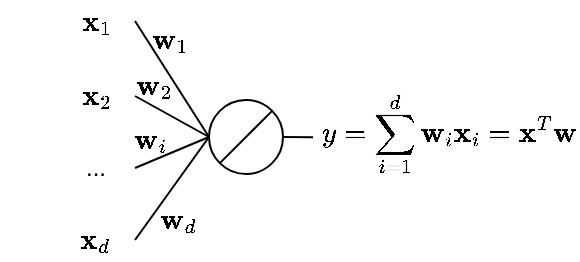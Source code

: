 <mxfile version="11.2.4" type="device" pages="1"><diagram id="tZxQXg35EW5Cp91m4wO9" name="Page-1"><mxGraphModel dx="343" dy="199" grid="1" gridSize="10" guides="1" tooltips="1" connect="1" arrows="1" fold="1" page="1" pageScale="1" pageWidth="827" pageHeight="1169" math="1" shadow="0"><root><mxCell id="0"/><mxCell id="1" parent="0"/><mxCell id="9OOWdJFVEGx2ZLdMW3v7-13" value="$$\mathbf{w}_i$$" style="text;html=1;strokeColor=none;fillColor=none;align=center;verticalAlign=middle;whiteSpace=wrap;rounded=0;" vertex="1" parent="1"><mxGeometry x="57.5" y="60" width="40" height="20" as="geometry"/></mxCell><mxCell id="9OOWdJFVEGx2ZLdMW3v7-7" style="rounded=0;orthogonalLoop=1;jettySize=auto;html=1;exitX=1;exitY=0.5;exitDx=0;exitDy=0;entryX=0;entryY=0.5;entryDx=0;entryDy=0;endArrow=none;endFill=0;" edge="1" parent="1" source="9OOWdJFVEGx2ZLdMW3v7-1" target="9OOWdJFVEGx2ZLdMW3v7-6"><mxGeometry relative="1" as="geometry"/></mxCell><mxCell id="9OOWdJFVEGx2ZLdMW3v7-1" value="$$\mathbf{x}_1$$" style="text;html=1;strokeColor=none;fillColor=none;align=center;verticalAlign=middle;whiteSpace=wrap;rounded=0;" vertex="1" parent="1"><mxGeometry x="30.5" y="0.5" width="40" height="20" as="geometry"/></mxCell><mxCell id="9OOWdJFVEGx2ZLdMW3v7-8" style="edgeStyle=none;rounded=0;orthogonalLoop=1;jettySize=auto;html=1;exitX=1;exitY=0.5;exitDx=0;exitDy=0;entryX=0;entryY=0.5;entryDx=0;entryDy=0;endArrow=none;endFill=0;" edge="1" parent="1" source="9OOWdJFVEGx2ZLdMW3v7-3" target="9OOWdJFVEGx2ZLdMW3v7-6"><mxGeometry relative="1" as="geometry"/></mxCell><mxCell id="9OOWdJFVEGx2ZLdMW3v7-3" value="$$\mathbf{x}_2$$" style="text;html=1;strokeColor=none;fillColor=none;align=center;verticalAlign=middle;whiteSpace=wrap;rounded=0;" vertex="1" parent="1"><mxGeometry x="30.5" y="38" width="40" height="20" as="geometry"/></mxCell><mxCell id="9OOWdJFVEGx2ZLdMW3v7-9" style="edgeStyle=none;rounded=0;orthogonalLoop=1;jettySize=auto;html=1;exitX=1;exitY=0.5;exitDx=0;exitDy=0;entryX=0;entryY=0.5;entryDx=0;entryDy=0;endArrow=none;endFill=0;" edge="1" parent="1" source="9OOWdJFVEGx2ZLdMW3v7-4" target="9OOWdJFVEGx2ZLdMW3v7-6"><mxGeometry relative="1" as="geometry"/></mxCell><mxCell id="9OOWdJFVEGx2ZLdMW3v7-4" value="$$\mathbf{x}_d$$" style="text;html=1;strokeColor=none;fillColor=none;align=center;verticalAlign=middle;whiteSpace=wrap;rounded=0;" vertex="1" parent="1"><mxGeometry x="30.5" y="110" width="40" height="20" as="geometry"/></mxCell><mxCell id="9OOWdJFVEGx2ZLdMW3v7-10" style="edgeStyle=none;rounded=0;orthogonalLoop=1;jettySize=auto;html=1;exitX=1;exitY=0.5;exitDx=0;exitDy=0;entryX=0;entryY=0.5;entryDx=0;entryDy=0;endArrow=none;endFill=0;" edge="1" parent="1" source="9OOWdJFVEGx2ZLdMW3v7-5" target="9OOWdJFVEGx2ZLdMW3v7-6"><mxGeometry relative="1" as="geometry"/></mxCell><mxCell id="9OOWdJFVEGx2ZLdMW3v7-5" value="..." style="text;html=1;strokeColor=none;fillColor=none;align=center;verticalAlign=middle;whiteSpace=wrap;rounded=0;" vertex="1" parent="1"><mxGeometry x="30.5" y="74" width="40" height="20" as="geometry"/></mxCell><mxCell id="9OOWdJFVEGx2ZLdMW3v7-19" style="edgeStyle=none;rounded=0;orthogonalLoop=1;jettySize=auto;html=1;exitX=1;exitY=0.5;exitDx=0;exitDy=0;endArrow=none;endFill=0;" edge="1" parent="1" source="9OOWdJFVEGx2ZLdMW3v7-6"><mxGeometry relative="1" as="geometry"><mxPoint x="159.5" y="68.667" as="targetPoint"/></mxGeometry></mxCell><mxCell id="9OOWdJFVEGx2ZLdMW3v7-6" value="" style="ellipse;whiteSpace=wrap;html=1;aspect=fixed;" vertex="1" parent="1"><mxGeometry x="107.5" y="50" width="37" height="37" as="geometry"/></mxCell><mxCell id="9OOWdJFVEGx2ZLdMW3v7-11" value="$$\mathbf{w}_1$$" style="text;html=1;strokeColor=none;fillColor=none;align=center;verticalAlign=middle;whiteSpace=wrap;rounded=0;" vertex="1" parent="1"><mxGeometry x="67.5" y="10" width="40" height="20" as="geometry"/></mxCell><mxCell id="9OOWdJFVEGx2ZLdMW3v7-12" value="$$\mathbf{w}_2$$" style="text;html=1;strokeColor=none;fillColor=none;align=center;verticalAlign=middle;whiteSpace=wrap;rounded=0;" vertex="1" parent="1"><mxGeometry x="59.5" y="33" width="40" height="20" as="geometry"/></mxCell><mxCell id="9OOWdJFVEGx2ZLdMW3v7-14" value="$$\mathbf{w}_d$$" style="text;html=1;strokeColor=none;fillColor=none;align=center;verticalAlign=middle;whiteSpace=wrap;rounded=0;" vertex="1" parent="1"><mxGeometry x="71.5" y="100" width="40" height="20" as="geometry"/></mxCell><mxCell id="9OOWdJFVEGx2ZLdMW3v7-15" style="edgeStyle=none;rounded=0;orthogonalLoop=1;jettySize=auto;html=1;exitX=1;exitY=0;exitDx=0;exitDy=0;entryX=0;entryY=1;entryDx=0;entryDy=0;endArrow=none;endFill=0;" edge="1" parent="1" source="9OOWdJFVEGx2ZLdMW3v7-6" target="9OOWdJFVEGx2ZLdMW3v7-6"><mxGeometry relative="1" as="geometry"/></mxCell><mxCell id="9OOWdJFVEGx2ZLdMW3v7-16" value="$$y = \sum_{i=1}^d \mathbf{w}_i\mathbf{x}_i = \mathbf{x}^T \mathbf{w}&lt;br&gt;$$" style="text;html=1;strokeColor=none;fillColor=none;align=center;verticalAlign=middle;whiteSpace=wrap;rounded=0;" vertex="1" parent="1"><mxGeometry x="207.5" y="57" width="40" height="20" as="geometry"/></mxCell></root></mxGraphModel></diagram></mxfile>